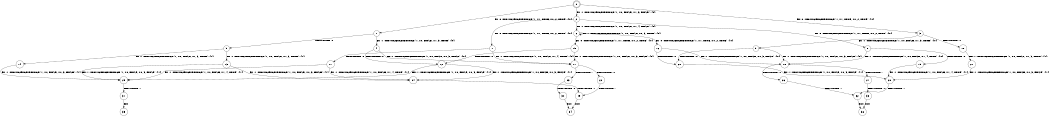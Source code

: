 digraph BCG {
size = "7, 10.5";
center = TRUE;
node [shape = circle];
0 [peripheries = 2];
0 -> 1 [label = "EX !0 !ATOMIC_EXCH_BRANCH (1, +1, TRUE, +0, 2, TRUE) !{0}"];
0 -> 2 [label = "EX !1 !ATOMIC_EXCH_BRANCH (1, +0, FALSE, +1, 3, FALSE) !{0}"];
0 -> 3 [label = "EX !0 !ATOMIC_EXCH_BRANCH (1, +1, TRUE, +0, 2, TRUE) !{0}"];
1 -> 4 [label = "EX !1 !ATOMIC_EXCH_BRANCH (1, +0, FALSE, +1, 3, TRUE) !{0}"];
1 -> 5 [label = "TERMINATE !0"];
2 -> 6 [label = "EX !1 !ATOMIC_EXCH_BRANCH (1, +0, FALSE, +1, 4, FALSE) !{0}"];
2 -> 7 [label = "EX !0 !ATOMIC_EXCH_BRANCH (1, +1, TRUE, +0, 2, TRUE) !{0}"];
2 -> 8 [label = "EX !0 !ATOMIC_EXCH_BRANCH (1, +1, TRUE, +0, 2, TRUE) !{0}"];
3 -> 9 [label = "EX !1 !ATOMIC_EXCH_BRANCH (1, +0, FALSE, +1, 3, TRUE) !{0}"];
3 -> 10 [label = "TERMINATE !0"];
4 -> 11 [label = "EX !1 !ATOMIC_EXCH_BRANCH (1, +0, FALSE, +0, 3, FALSE) !{0}"];
4 -> 12 [label = "TERMINATE !0"];
5 -> 13 [label = "EX !1 !ATOMIC_EXCH_BRANCH (1, +0, FALSE, +1, 3, TRUE) !{1}"];
5 -> 14 [label = "EX !1 !ATOMIC_EXCH_BRANCH (1, +0, FALSE, +1, 3, TRUE) !{1}"];
6 -> 6 [label = "EX !1 !ATOMIC_EXCH_BRANCH (1, +0, FALSE, +0, 3, TRUE) !{0}"];
6 -> 15 [label = "EX !0 !ATOMIC_EXCH_BRANCH (1, +1, TRUE, +0, 2, TRUE) !{0}"];
6 -> 16 [label = "EX !0 !ATOMIC_EXCH_BRANCH (1, +1, TRUE, +0, 2, TRUE) !{0}"];
7 -> 11 [label = "EX !1 !ATOMIC_EXCH_BRANCH (1, +0, FALSE, +1, 4, TRUE) !{0}"];
7 -> 17 [label = "TERMINATE !0"];
8 -> 18 [label = "EX !1 !ATOMIC_EXCH_BRANCH (1, +0, FALSE, +1, 4, TRUE) !{0}"];
8 -> 19 [label = "TERMINATE !0"];
9 -> 18 [label = "EX !1 !ATOMIC_EXCH_BRANCH (1, +0, FALSE, +0, 3, FALSE) !{0}"];
9 -> 20 [label = "TERMINATE !0"];
10 -> 21 [label = "EX !1 !ATOMIC_EXCH_BRANCH (1, +0, FALSE, +1, 3, TRUE) !{1}"];
11 -> 22 [label = "TERMINATE !0"];
11 -> 23 [label = "TERMINATE !1"];
12 -> 24 [label = "EX !1 !ATOMIC_EXCH_BRANCH (1, +0, FALSE, +0, 3, FALSE) !{1}"];
12 -> 25 [label = "EX !1 !ATOMIC_EXCH_BRANCH (1, +0, FALSE, +0, 3, FALSE) !{1}"];
13 -> 24 [label = "EX !1 !ATOMIC_EXCH_BRANCH (1, +0, FALSE, +0, 3, FALSE) !{1}"];
13 -> 25 [label = "EX !1 !ATOMIC_EXCH_BRANCH (1, +0, FALSE, +0, 3, FALSE) !{1}"];
14 -> 25 [label = "EX !1 !ATOMIC_EXCH_BRANCH (1, +0, FALSE, +0, 3, FALSE) !{1}"];
15 -> 11 [label = "EX !1 !ATOMIC_EXCH_BRANCH (1, +0, FALSE, +0, 3, FALSE) !{0}"];
15 -> 12 [label = "TERMINATE !0"];
16 -> 18 [label = "EX !1 !ATOMIC_EXCH_BRANCH (1, +0, FALSE, +0, 3, FALSE) !{0}"];
16 -> 20 [label = "TERMINATE !0"];
17 -> 24 [label = "EX !1 !ATOMIC_EXCH_BRANCH (1, +0, FALSE, +1, 4, TRUE) !{1}"];
17 -> 25 [label = "EX !1 !ATOMIC_EXCH_BRANCH (1, +0, FALSE, +1, 4, TRUE) !{1}"];
18 -> 26 [label = "TERMINATE !0"];
18 -> 27 [label = "TERMINATE !1"];
19 -> 28 [label = "EX !1 !ATOMIC_EXCH_BRANCH (1, +0, FALSE, +1, 4, TRUE) !{1}"];
20 -> 28 [label = "EX !1 !ATOMIC_EXCH_BRANCH (1, +0, FALSE, +0, 3, FALSE) !{1}"];
21 -> 28 [label = "EX !1 !ATOMIC_EXCH_BRANCH (1, +0, FALSE, +0, 3, FALSE) !{1}"];
22 -> 29 [label = "TERMINATE !1"];
23 -> 30 [label = "TERMINATE !0"];
24 -> 29 [label = "TERMINATE !1"];
25 -> 31 [label = "TERMINATE !1"];
26 -> 32 [label = "TERMINATE !1"];
27 -> 33 [label = "TERMINATE !0"];
28 -> 32 [label = "TERMINATE !1"];
29 -> 34 [label = "exit"];
30 -> 34 [label = "exit"];
31 -> 35 [label = "exit"];
32 -> 36 [label = "exit"];
33 -> 36 [label = "exit"];
}
